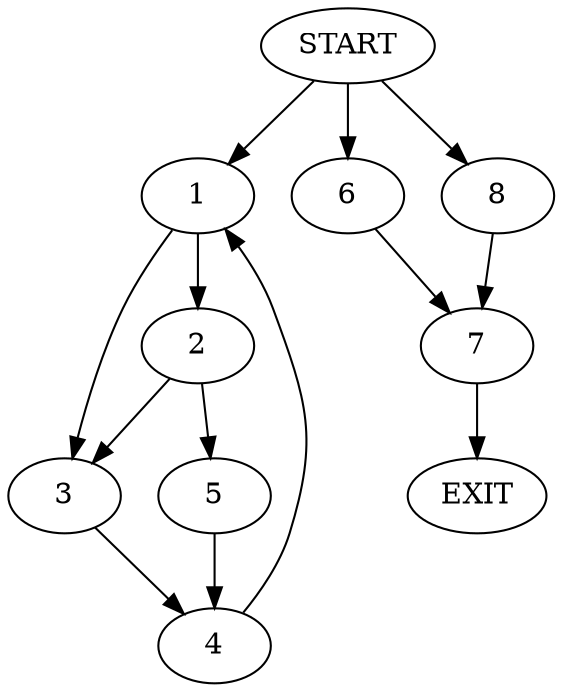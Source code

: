 digraph {
0 [label="START"]
9 [label="EXIT"]
0 -> 1
1 -> 2
1 -> 3
3 -> 4
2 -> 3
2 -> 5
0 -> 6
6 -> 7
7 -> 9
5 -> 4
4 -> 1
0 -> 8
8 -> 7
}
